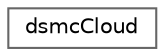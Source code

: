digraph "Graphical Class Hierarchy"
{
 // LATEX_PDF_SIZE
  bgcolor="transparent";
  edge [fontname=Helvetica,fontsize=10,labelfontname=Helvetica,labelfontsize=10];
  node [fontname=Helvetica,fontsize=10,shape=box,height=0.2,width=0.4];
  rankdir="LR";
  Node0 [id="Node000000",label="dsmcCloud",height=0.2,width=0.4,color="grey40", fillcolor="white", style="filled",URL="$classFoam_1_1dsmcCloud.html",tooltip="Cloud class to simulate dsmc parcels."];
}
